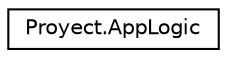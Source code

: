 digraph "Graphical Class Hierarchy"
{
 // INTERACTIVE_SVG=YES
 // LATEX_PDF_SIZE
  edge [fontname="Helvetica",fontsize="10",labelfontname="Helvetica",labelfontsize="10"];
  node [fontname="Helvetica",fontsize="10",shape=record];
  rankdir="LR";
  Node0 [label="Proyect.AppLogic",height=0.2,width=0.4,color="black", fillcolor="white", style="filled",URL="$classProyect_1_1AppLogic.html",tooltip="Clase singleton para guardar los datos de la Aplicacion. Solo hay una instancia de esta clase,..."];
}
